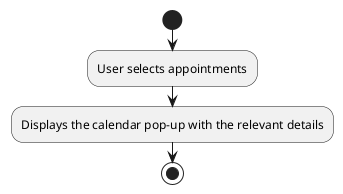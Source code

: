 @startuml
'https://plantuml.com/activity-diagram-beta

start
:User selects appointments;
:Displays the calendar pop-up with the relevant details;
stop

@enduml
